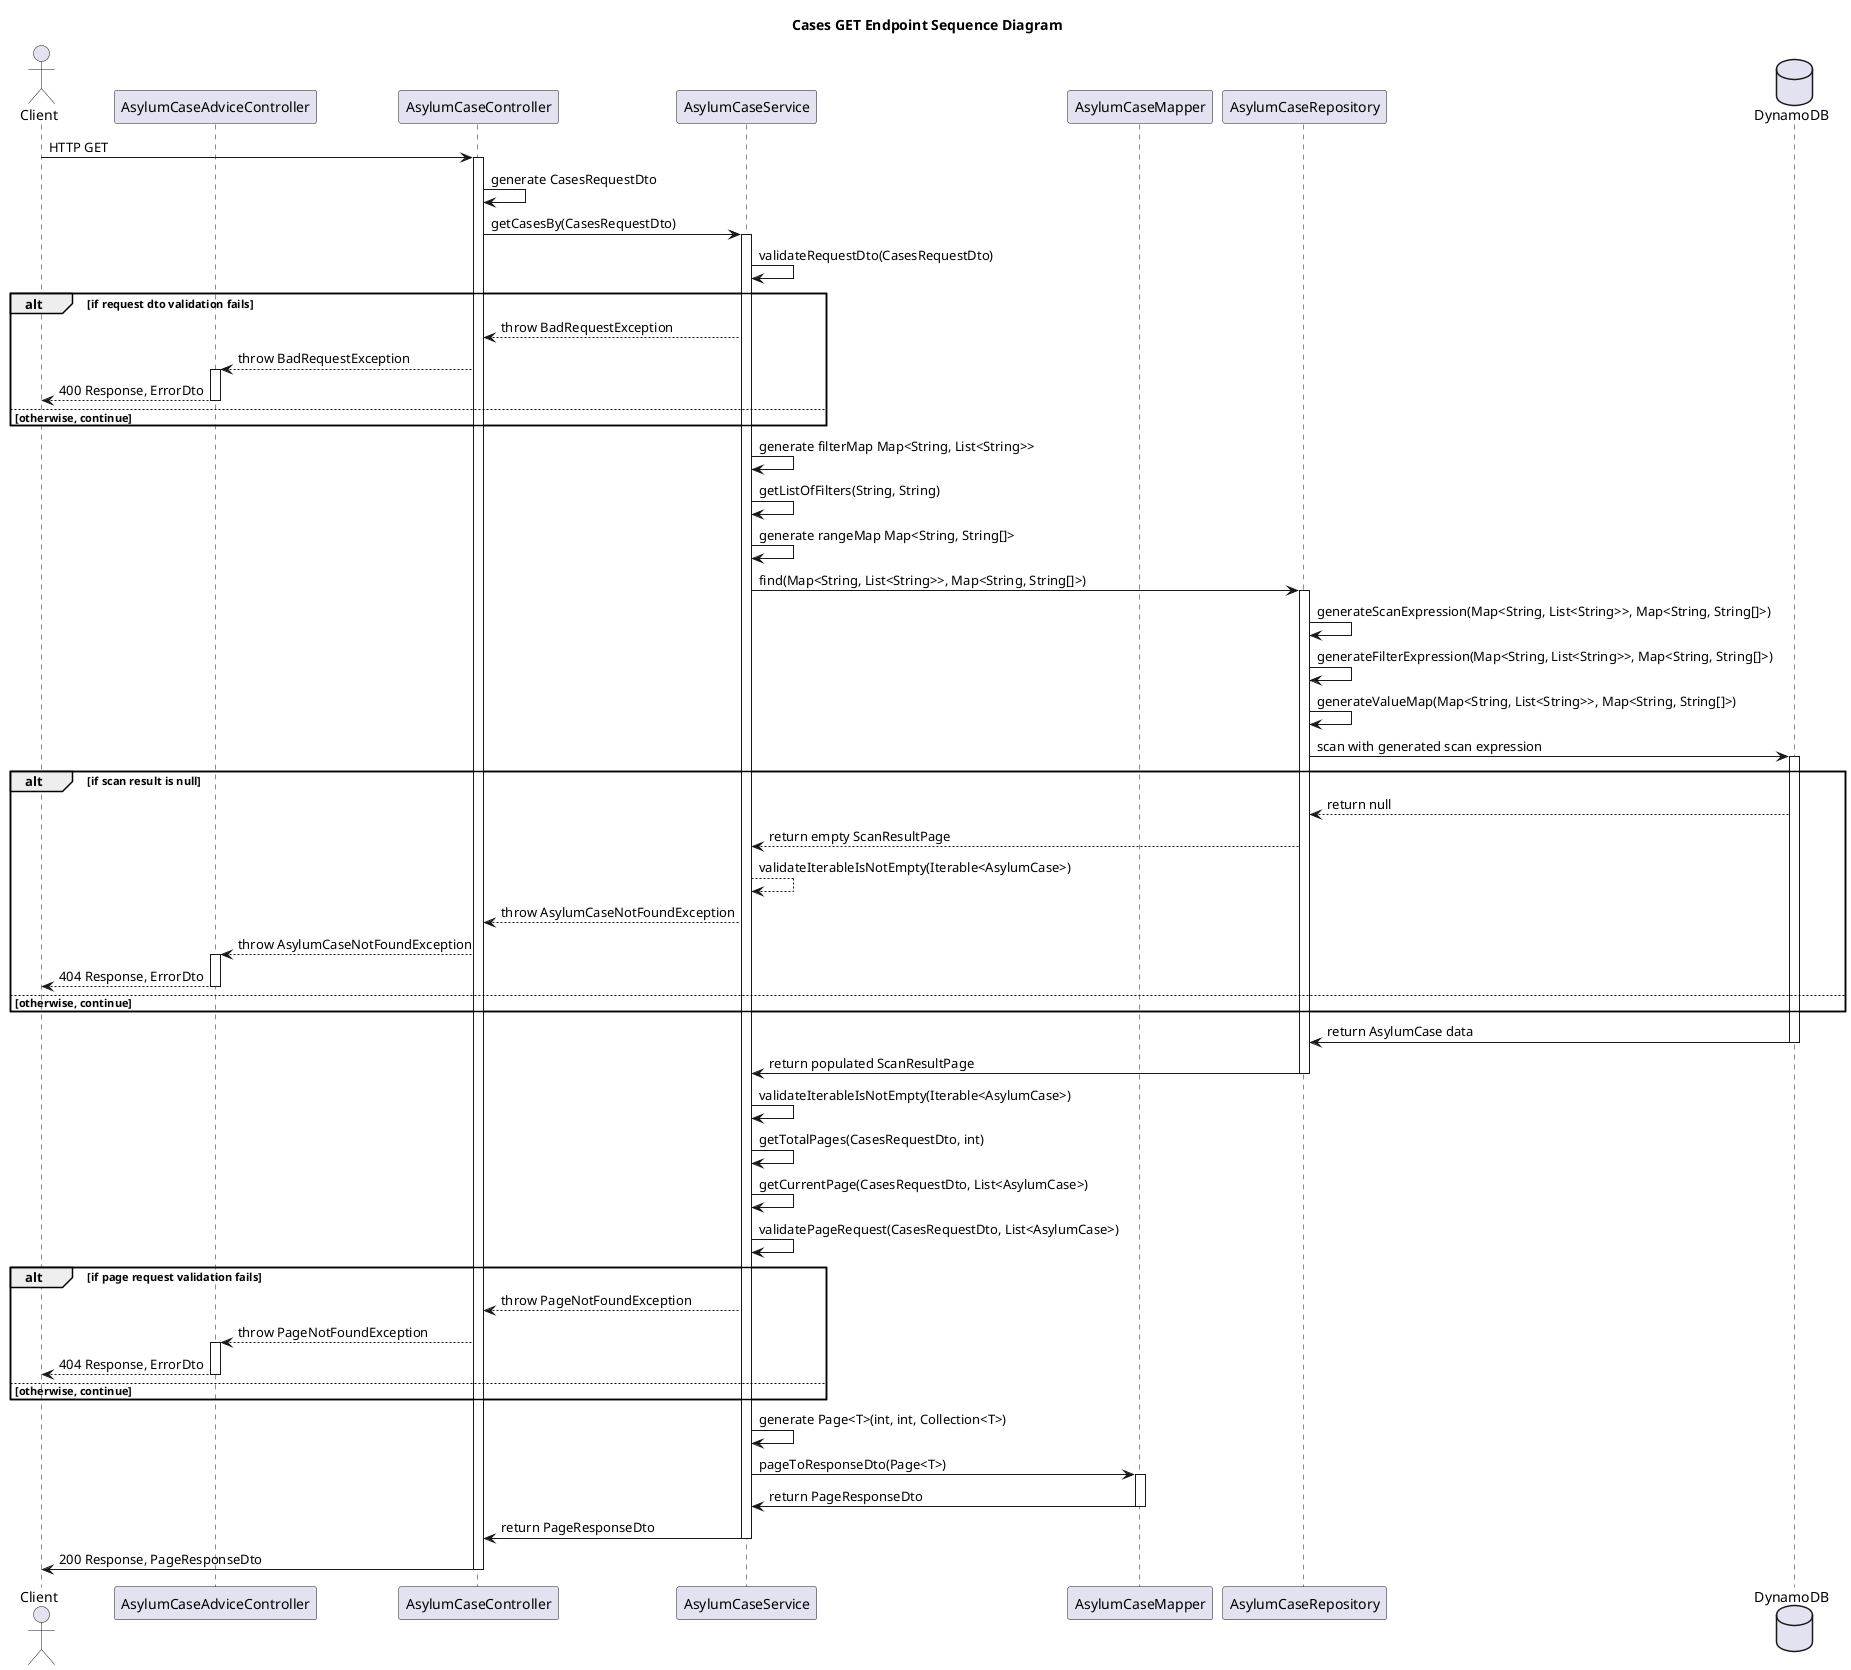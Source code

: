 @startuml
title Cases GET Endpoint Sequence Diagram

actor Client
participant "AsylumCaseAdviceController" as Advice
participant "AsylumCaseController" as Controller
participant "AsylumCaseService" as Service
participant "AsylumCaseMapper" as Mapper
participant "AsylumCaseRepository" as Repository
database DynamoDB

Client -> Controller : HTTP GET
activate Controller
Controller -> Controller : generate CasesRequestDto
Controller -> Service : getCasesBy(CasesRequestDto)
activate Service
Service -> Service : validateRequestDto(CasesRequestDto)

alt if request dto validation fails
Service --> Controller : throw BadRequestException
Controller --> Advice : throw BadRequestException
activate Advice
Advice --> Client : 400 Response, ErrorDto
deactivate Advice
else otherwise, continue
end

activate Service
Service -> Service : generate filterMap Map<String, List<String>>
Service -> Service : getListOfFilters(String, String)
Service -> Service : generate rangeMap Map<String, String[]>

Service -> Repository : find(Map<String, List<String>>, Map<String, String[]>)
activate Repository
Repository -> Repository : generateScanExpression(Map<String, List<String>>, Map<String, String[]>)
Repository -> Repository : generateFilterExpression(Map<String, List<String>>, Map<String, String[]>)
Repository -> Repository : generateValueMap(Map<String, List<String>>, Map<String, String[]>)
Repository -> DynamoDB : scan with generated scan expression
activate DynamoDB

alt if scan result is null
DynamoDB --> Repository : return null
Repository --> Service : return empty ScanResultPage
Service --> Service : validateIterableIsNotEmpty(Iterable<AsylumCase>)
Service --> Controller : throw AsylumCaseNotFoundException
Controller --> Advice : throw AsylumCaseNotFoundException

activate Advice
Advice --> Client : 404 Response, ErrorDto
deactivate Advice
else otherwise, continue
end

DynamoDB -> Repository : return AsylumCase data
deactivate DynamoDB
Repository -> Service : return populated ScanResultPage
deactivate Repository

Service -> Service : validateIterableIsNotEmpty(Iterable<AsylumCase>)
Service -> Service : getTotalPages(CasesRequestDto, int)
Service -> Service : getCurrentPage(CasesRequestDto, List<AsylumCase>)
Service -> Service : validatePageRequest(CasesRequestDto, List<AsylumCase>)

alt if page request validation fails
Service --> Controller : throw PageNotFoundException
Controller --> Advice : throw PageNotFoundException
activate Advice
Advice --> Client : 404 Response, ErrorDto
deactivate Advice
else otherwise, continue
end

Service -> Service : generate Page<T>(int, int, Collection<T>)
Service -> Mapper : pageToResponseDto(Page<T>)

activate Mapper
Mapper -> Service : return PageResponseDto
deactivate Mapper

Service -> Controller : return PageResponseDto
deactivate Service

Controller -> Client : 200 Response, PageResponseDto
deactivate Controller
@enduml